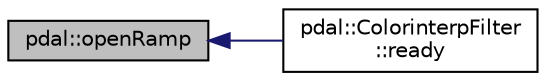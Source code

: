 digraph "pdal::openRamp"
{
  edge [fontname="Helvetica",fontsize="10",labelfontname="Helvetica",labelfontsize="10"];
  node [fontname="Helvetica",fontsize="10",shape=record];
  rankdir="LR";
  Node1 [label="pdal::openRamp",height=0.2,width=0.4,color="black", fillcolor="grey75", style="filled", fontcolor="black"];
  Node1 -> Node2 [dir="back",color="midnightblue",fontsize="10",style="solid",fontname="Helvetica"];
  Node2 [label="pdal::ColorinterpFilter\l::ready",height=0.2,width=0.4,color="black", fillcolor="white", style="filled",URL="$classpdal_1_1ColorinterpFilter.html#aab8dbabf0ab5d8d1541a23a7260faf9c"];
}
